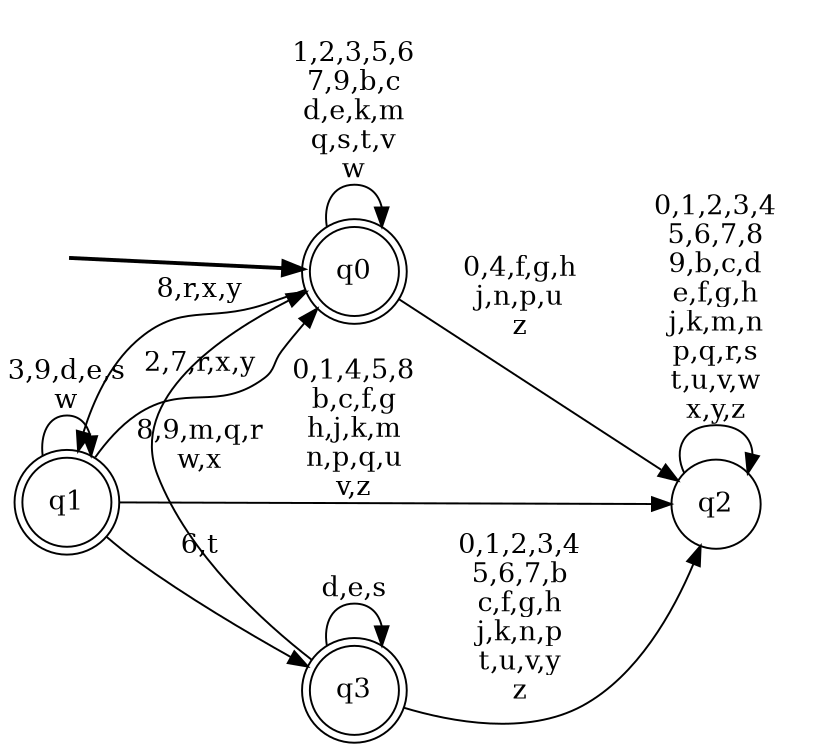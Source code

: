 digraph BlueStar {
__start0 [style = invis, shape = none, label = "", width = 0, height = 0];

rankdir=LR;
size="8,5";

s0 [style="rounded,filled", color="black", fillcolor="white" shape="doublecircle", label="q0"];
s1 [style="rounded,filled", color="black", fillcolor="white" shape="doublecircle", label="q1"];
s2 [style="filled", color="black", fillcolor="white" shape="circle", label="q2"];
s3 [style="rounded,filled", color="black", fillcolor="white" shape="doublecircle", label="q3"];
subgraph cluster_main { 
	graph [pad=".75", ranksep="0.15", nodesep="0.15"];
	 style=invis; 
	__start0 -> s0 [penwidth=2];
}
s0 -> s0 [label="1,2,3,5,6\n7,9,b,c\nd,e,k,m\nq,s,t,v\nw"];
s0 -> s1 [label="8,r,x,y"];
s0 -> s2 [label="0,4,f,g,h\nj,n,p,u\nz"];
s1 -> s0 [label="2,7,r,x,y"];
s1 -> s1 [label="3,9,d,e,s\nw"];
s1 -> s2 [label="0,1,4,5,8\nb,c,f,g\nh,j,k,m\nn,p,q,u\nv,z"];
s1 -> s3 [label="6,t"];
s2 -> s2 [label="0,1,2,3,4\n5,6,7,8\n9,b,c,d\ne,f,g,h\nj,k,m,n\np,q,r,s\nt,u,v,w\nx,y,z"];
s3 -> s0 [label="8,9,m,q,r\nw,x"];
s3 -> s2 [label="0,1,2,3,4\n5,6,7,b\nc,f,g,h\nj,k,n,p\nt,u,v,y\nz"];
s3 -> s3 [label="d,e,s"];

}